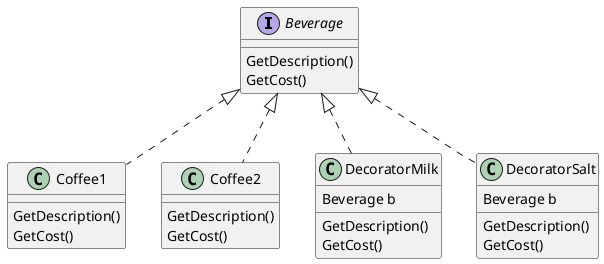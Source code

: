 @startuml
interface Beverage {
    GetDescription()
    GetCost()
}

class Coffee1 {
    GetDescription()
    GetCost()
}
Beverage <|.. Coffee1

class Coffee2 {
    GetDescription()
    GetCost()
}
Beverage <|.. Coffee2

class DecoratorMilk {
    Beverage b
    GetDescription()
    GetCost()
}
Beverage <|.. DecoratorMilk

class DecoratorSalt {
    Beverage b
    GetDescription()
    GetCost()
}
Beverage <|.. DecoratorSalt

@enduml